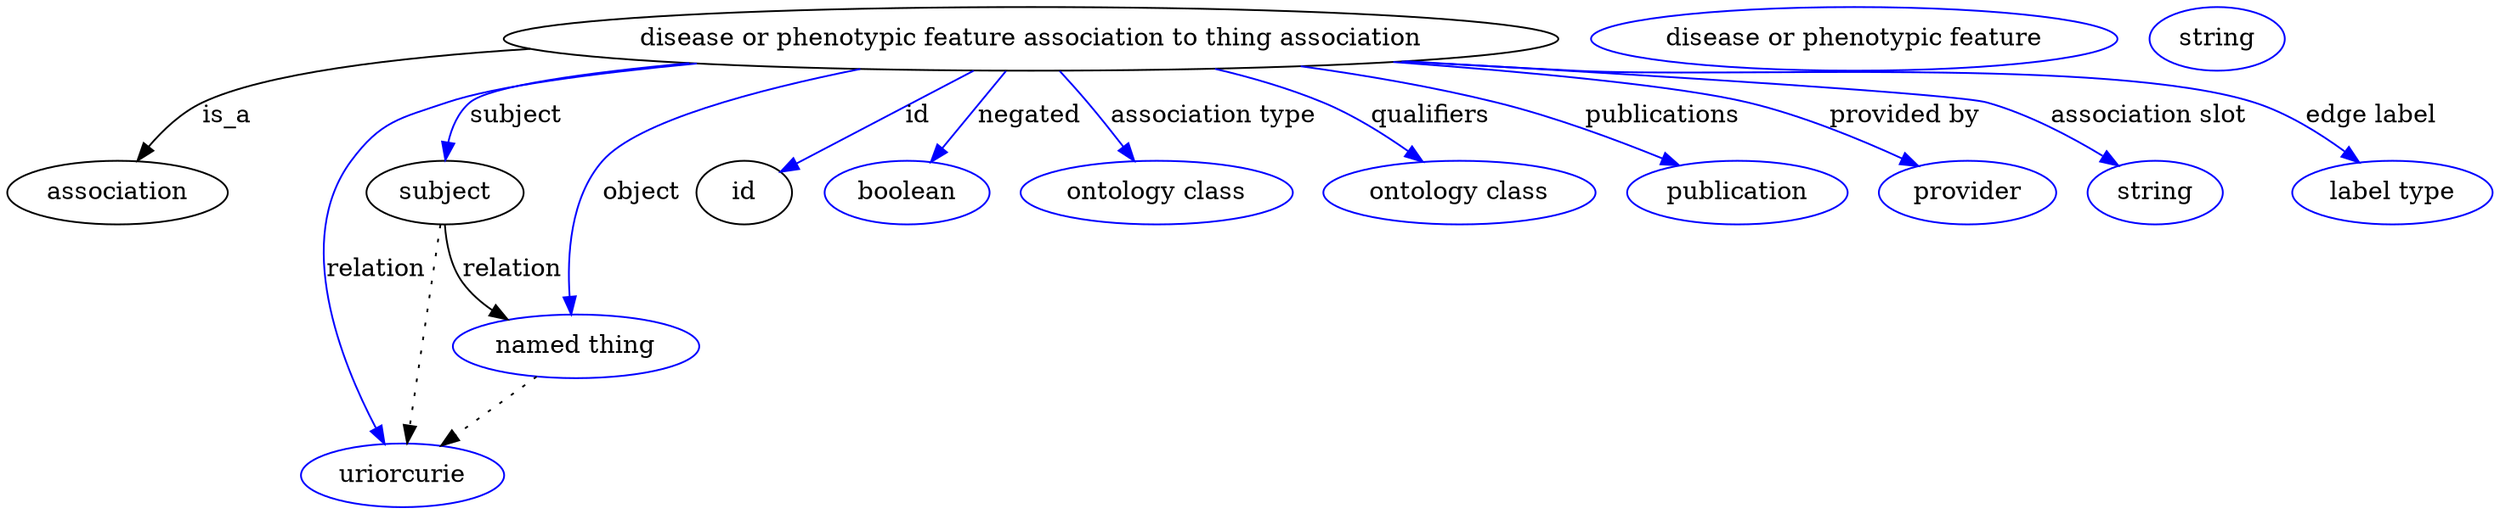 digraph {
	graph [bb="0,0,1175.5,283"];
	node [label="\N"];
	"disease or phenotypic feature association to thing association"	 [height=0.5,
		label="disease or phenotypic feature association to thing association",
		pos="496.05,265",
		width=6.3008];
	association	 [height=0.5,
		pos="50.046,178",
		width=1.3902];
	"disease or phenotypic feature association to thing association" -> association	 [label=is_a,
		lp="103.05,221.5",
		pos="e,59.666,195.81 308.43,254.85 212.58,248.48 111.94,239.49 92.046,229 81.326,223.35 72.301,213.67 65.397,204.26"];
	subject	 [height=0.5,
		pos="203.05,178",
		width=0.99297];
	"disease or phenotypic feature association to thing association" -> subject	 [color=blue,
		label=subject,
		lp="241.55,221.5",
		pos="e,205.08,196.09 343.85,251.63 286.55,245.34 232.58,237.39 222.05,229 214.87,223.29 210.41,214.58 207.63,205.97",
		style=solid];
	relation	 [color=blue,
		height=0.5,
		label=uriorcurie,
		pos="185.05,18",
		width=1.2638];
	"disease or phenotypic feature association to thing association" -> relation	 [color=blue,
		label=relation,
		lp="167.05,134.5",
		pos="e,175.27,35.659 339.35,251.96 285.24,246.07 231.96,238.33 207.05,229 182.46,219.79 171.64,218.46 158.05,196 129.37,148.63 153.31,\
81.572 170.78,44.765",
		style=solid];
	object	 [color=blue,
		height=0.5,
		label="named thing",
		pos="268.05,91",
		width=1.5346];
	"disease or phenotypic feature association to thing association" -> object	 [color=blue,
		label=object,
		lp="301.05,178",
		pos="e,265.49,109.28 415.99,248.13 363.56,235.42 301.61,216.7 284.05,196 266.23,175 263.75,142.77 264.78,119.55",
		style=solid];
	id	 [height=0.5,
		pos="354.05,178",
		width=0.75];
	"disease or phenotypic feature association to thing association" -> id	 [color=blue,
		label=id,
		lp="439.55,221.5",
		pos="e,374.27,190.39 466.62,246.97 442.13,231.97 407.45,210.72 383.07,195.78",
		style=solid];
	negated	 [color=blue,
		height=0.5,
		label=boolean,
		pos="437.05,178",
		width=1.0652];
	"disease or phenotypic feature association to thing association" -> negated	 [color=blue,
		label=negated,
		lp="492.55,221.5",
		pos="e,448.85,195.41 483.82,246.97 475.4,234.56 464.09,217.88 454.7,204.03",
		style=solid];
	"association type"	 [color=blue,
		height=0.5,
		label="ontology class",
		pos="555.05,178",
		width=1.7151];
	"disease or phenotypic feature association to thing association" -> "association type"	 [color=blue,
		label="association type",
		lp="574.05,221.5",
		pos="e,543.04,195.71 508.27,246.97 516.63,234.64 527.85,218.1 537.21,204.3",
		style=solid];
	qualifiers	 [color=blue,
		height=0.5,
		label="ontology class",
		pos="696.05,178",
		width=1.7151];
	"disease or phenotypic feature association to thing association" -> qualifiers	 [color=blue,
		label=qualifiers,
		lp="674.05,221.5",
		pos="e,675.16,195.14 570.81,247.97 588.03,242.87 606,236.57 622.05,229 637.79,221.57 653.86,210.93 666.99,201.29",
		style=solid];
	publications	 [color=blue,
		height=0.5,
		label=publication,
		pos="826.05,178",
		width=1.3902];
	"disease or phenotypic feature association to thing association" -> publications	 [color=blue,
		label=publications,
		lp="779.55,221.5",
		pos="e,796.15,192.73 612.89,249.51 642.91,244.25 674.93,237.49 704.05,229 732.52,220.7 763.33,207.79 786.86,197.03",
		style=solid];
	"provided by"	 [color=blue,
		height=0.5,
		label=provider,
		pos="934.05,178",
		width=1.1193];
	"disease or phenotypic feature association to thing association" -> "provided by"	 [color=blue,
		label="provided by",
		lp="894.05,221.5",
		pos="e,907.92,192.1 652.14,251.89 717.66,245.48 785.83,237.35 817.05,229 845.52,221.38 875.98,207.92 898.69,196.73",
		style=solid];
	"association slot"	 [color=blue,
		height=0.5,
		label=string,
		pos="1023,178",
		width=0.84854];
	"disease or phenotypic feature association to thing association" -> "association slot"	 [color=blue,
		label="association slot",
		lp="1008,221.5",
		pos="e,1003.7,191.95 658.18,252.37 779.02,242.83 924.31,231.04 931.05,229 953.96,222.05 977.54,208.84 995.09,197.6",
		style=solid];
	"edge label"	 [color=blue,
		height=0.5,
		label="label type",
		pos="1130,178",
		width=1.2638];
	"disease or phenotypic feature association to thing association" -> "edge label"	 [color=blue,
		label="edge label",
		lp="1111,221.5",
		pos="e,1111.6,194.57 656.92,252.29 682.06,250.43 707.75,248.61 732.05,247 803.56,242.27 986.09,251.78 1054,229 1072,222.98 1089.7,211.5 \
1103.5,200.96",
		style=solid];
	subject -> relation	 [pos="e,187.1,36.223 201.02,159.96 197.91,132.35 191.95,79.375 188.25,46.525",
		style=dotted];
	subject -> object	 [label=relation,
		lp="240.05,134.5",
		pos="e,240.44,106.67 205.87,159.75 208.14,149.41 212.14,136.66 219.05,127 222.75,121.82 227.44,117.07 232.43,112.85"];
	"disease or phenotypic feature association to thing association_subject"	 [color=blue,
		height=0.5,
		label="disease or phenotypic feature",
		pos="855.05,265",
		width=3.1775];
	object -> relation	 [pos="e,203.91,34.588 248.8,74.069 237.72,64.326 223.64,51.941 211.53,41.291",
		style=dotted];
	association_id	 [color=blue,
		height=0.5,
		label=string,
		pos="1018,265",
		width=0.84854];
}
